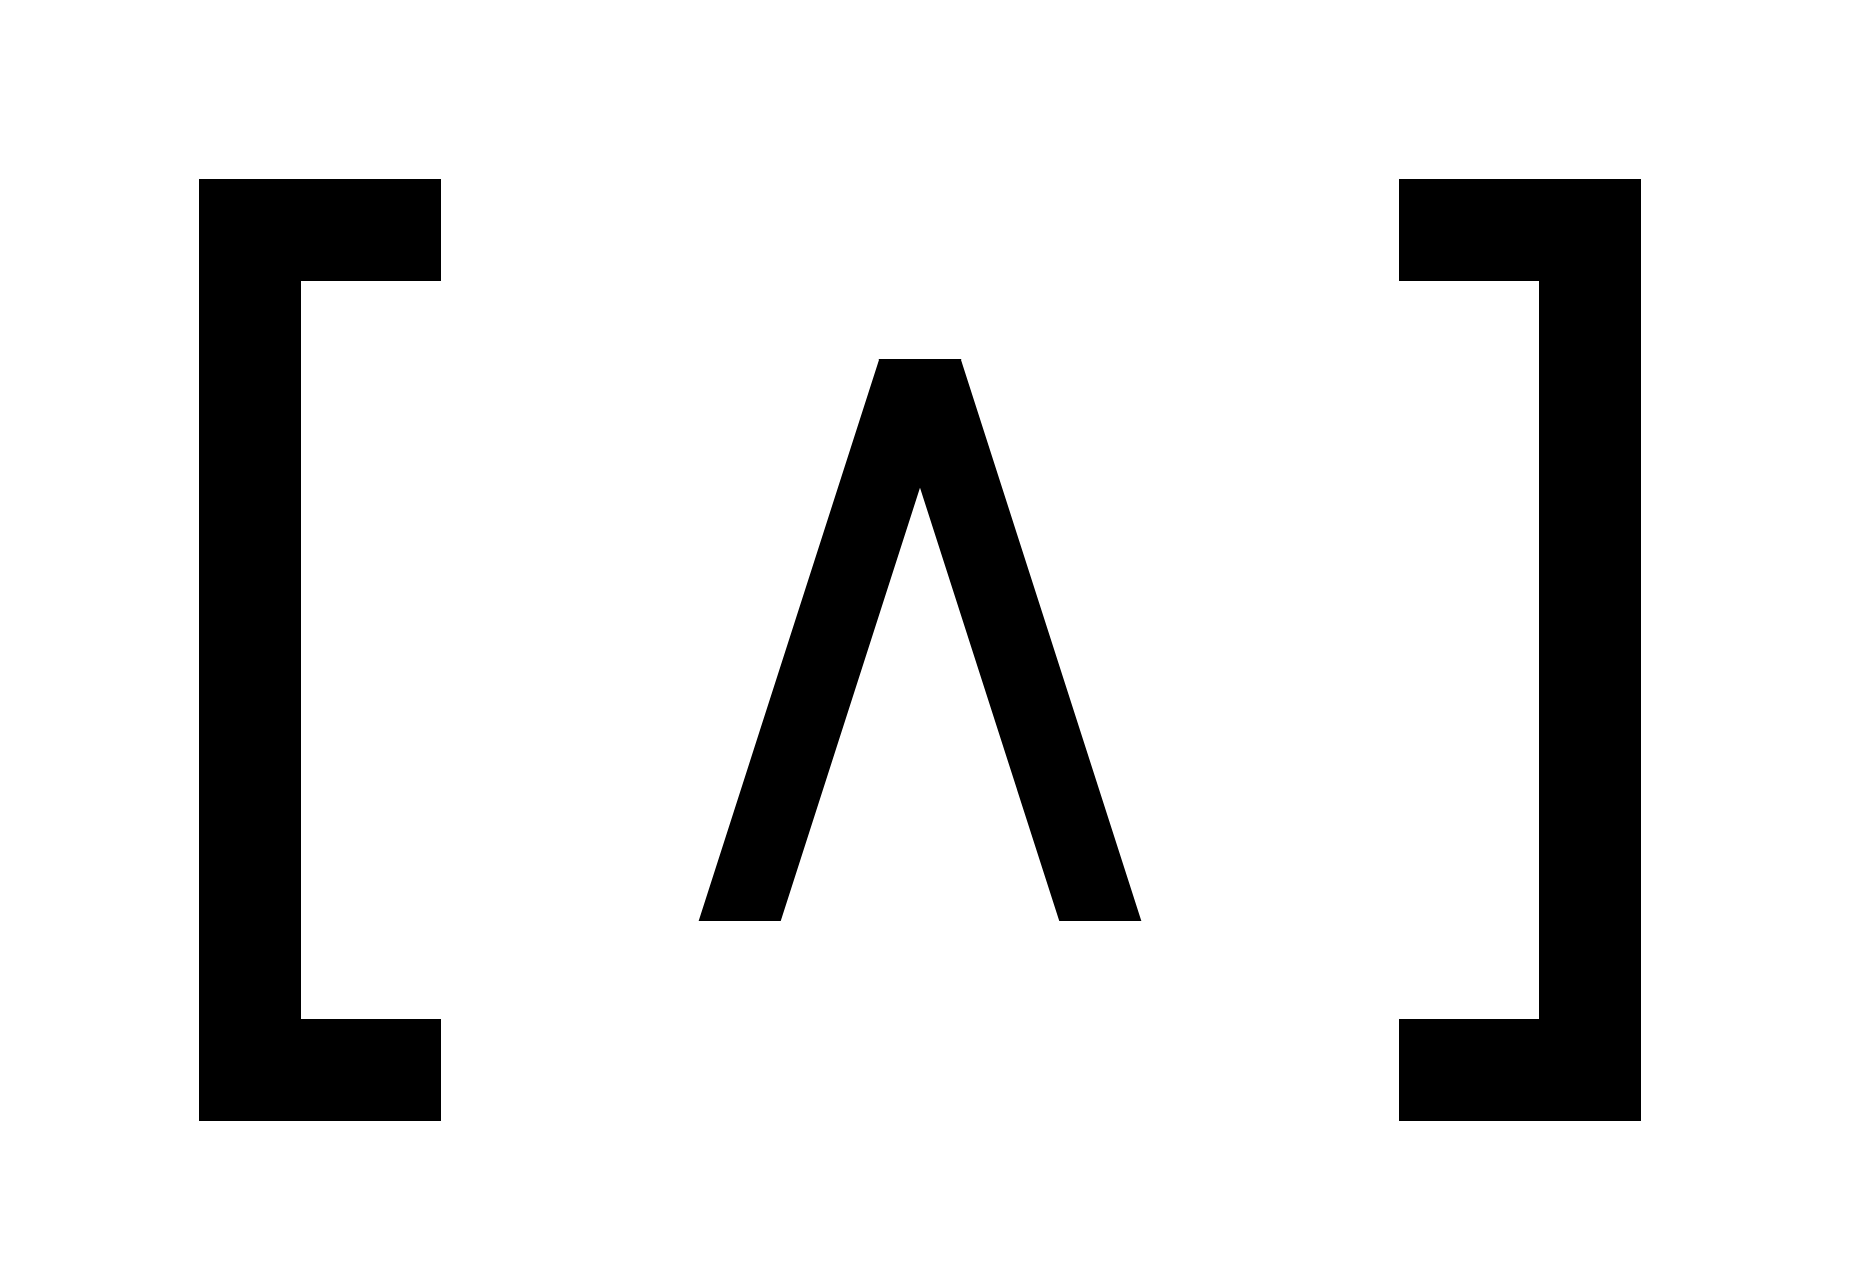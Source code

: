 <mxfile version="19.0.3" type="device"><diagram id="JF23Lrw0g_lzZ0lkhN98" name="Page-1"><mxGraphModel dx="188" dy="641" grid="1" gridSize="10" guides="1" tooltips="1" connect="1" arrows="1" fold="1" page="1" pageScale="1" pageWidth="850" pageHeight="1100" math="0" shadow="0"><root><mxCell id="0"/><mxCell id="1" parent="0"/><mxCell id="vcYb6xkTndfN0JG4uN8m-30" value="" style="rounded=0;whiteSpace=wrap;html=1;strokeColor=none;fillColor=none;" parent="1" vertex="1"><mxGeometry x="960" y="230" width="930" height="640" as="geometry"/></mxCell><mxCell id="vcYb6xkTndfN0JG4uN8m-2" value="" style="rounded=0;whiteSpace=wrap;html=1;fillColor=#000000;container=0;" parent="1" vertex="1"><mxGeometry x="1060" y="320" width="50" height="470" as="geometry"/></mxCell><mxCell id="vcYb6xkTndfN0JG4uN8m-3" value="" style="rounded=0;whiteSpace=wrap;html=1;fillColor=#000000;container=0;" parent="1" vertex="1"><mxGeometry x="1060" y="320" width="120" height="50" as="geometry"/></mxCell><mxCell id="vcYb6xkTndfN0JG4uN8m-4" value="" style="rounded=0;whiteSpace=wrap;html=1;fillColor=#000000;container=0;" parent="1" vertex="1"><mxGeometry x="1060" y="740" width="120" height="50" as="geometry"/></mxCell><mxCell id="vcYb6xkTndfN0JG4uN8m-24" value="" style="rounded=0;whiteSpace=wrap;html=1;fillColor=#000000;container=0;" parent="1" vertex="1"><mxGeometry x="1730" y="320" width="50" height="470" as="geometry"/></mxCell><mxCell id="vcYb6xkTndfN0JG4uN8m-25" value="" style="rounded=0;whiteSpace=wrap;html=1;fillColor=#000000;container=0;" parent="1" vertex="1"><mxGeometry x="1660" y="320" width="120" height="50" as="geometry"/></mxCell><mxCell id="vcYb6xkTndfN0JG4uN8m-26" value="" style="rounded=0;whiteSpace=wrap;html=1;fillColor=#000000;container=0;" parent="1" vertex="1"><mxGeometry x="1660" y="740" width="120" height="50" as="geometry"/></mxCell><mxCell id="vcYb6xkTndfN0JG4uN8m-29" value="" style="group" parent="1" vertex="1" connectable="0"><mxGeometry x="1310" y="410" width="220" height="280" as="geometry"/></mxCell><mxCell id="vcYb6xkTndfN0JG4uN8m-12" value="" style="shape=parallelogram;perimeter=parallelogramPerimeter;whiteSpace=wrap;html=1;fixedSize=1;fillColor=#000000;size=90;container=0;" parent="vcYb6xkTndfN0JG4uN8m-29" vertex="1"><mxGeometry width="130" height="280" as="geometry"/></mxCell><mxCell id="vcYb6xkTndfN0JG4uN8m-27" value="" style="shape=parallelogram;perimeter=parallelogramPerimeter;whiteSpace=wrap;html=1;fixedSize=1;fillColor=#000000;size=90;flipH=1;container=0;" parent="vcYb6xkTndfN0JG4uN8m-29" vertex="1"><mxGeometry x="90" width="130" height="280" as="geometry"/></mxCell></root></mxGraphModel></diagram></mxfile>